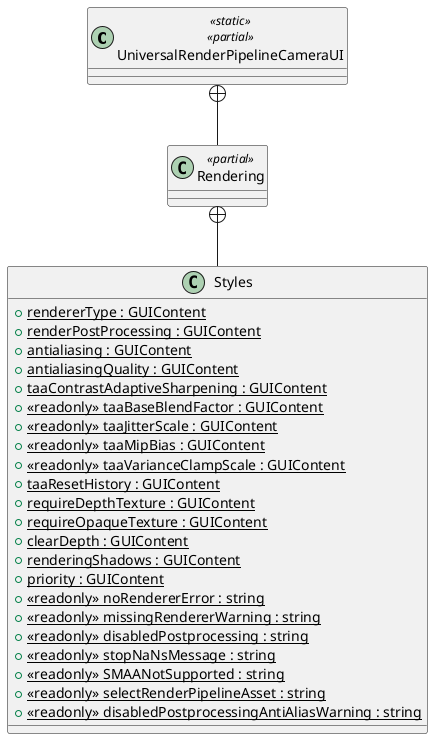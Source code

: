 @startuml
class UniversalRenderPipelineCameraUI <<static>> <<partial>> {
}
class Rendering <<partial>> {
}
class Styles {
    + {static} rendererType : GUIContent
    + {static} renderPostProcessing : GUIContent
    + {static} antialiasing : GUIContent
    + {static} antialiasingQuality : GUIContent
    + {static} taaContrastAdaptiveSharpening : GUIContent
    + {static} <<readonly>> taaBaseBlendFactor : GUIContent
    + {static} <<readonly>> taaJitterScale : GUIContent
    + {static} <<readonly>> taaMipBias : GUIContent
    + {static} <<readonly>> taaVarianceClampScale : GUIContent
    + {static} taaResetHistory : GUIContent
    + {static} requireDepthTexture : GUIContent
    + {static} requireOpaqueTexture : GUIContent
    + {static} clearDepth : GUIContent
    + {static} renderingShadows : GUIContent
    + {static} priority : GUIContent
    + {static} <<readonly>> noRendererError : string
    + {static} <<readonly>> missingRendererWarning : string
    + {static} <<readonly>> disabledPostprocessing : string
    + {static} <<readonly>> stopNaNsMessage : string
    + {static} <<readonly>> SMAANotSupported : string
    + {static} <<readonly>> selectRenderPipelineAsset : string
    + {static} <<readonly>> disabledPostprocessingAntiAliasWarning : string
}
UniversalRenderPipelineCameraUI +-- Rendering
Rendering +-- Styles
@enduml
